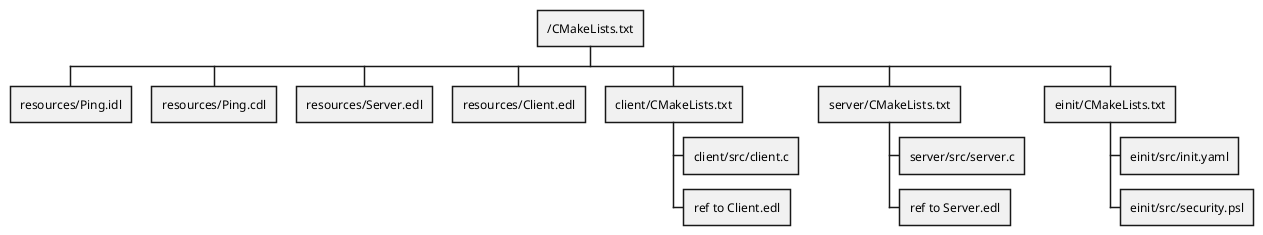 @startwbs App build
* /CMakeLists.txt
** resources/Ping.idl
** resources/Ping.cdl
** resources/Server.edl
** resources/Client.edl
** client/CMakeLists.txt
*** client/src/client.c
*** ref to Client.edl
** server/CMakeLists.txt
*** server/src/server.c
*** ref to Server.edl
** einit/CMakeLists.txt
*** einit/src/init.yaml
*** einit/src/security.psl
@endwbs